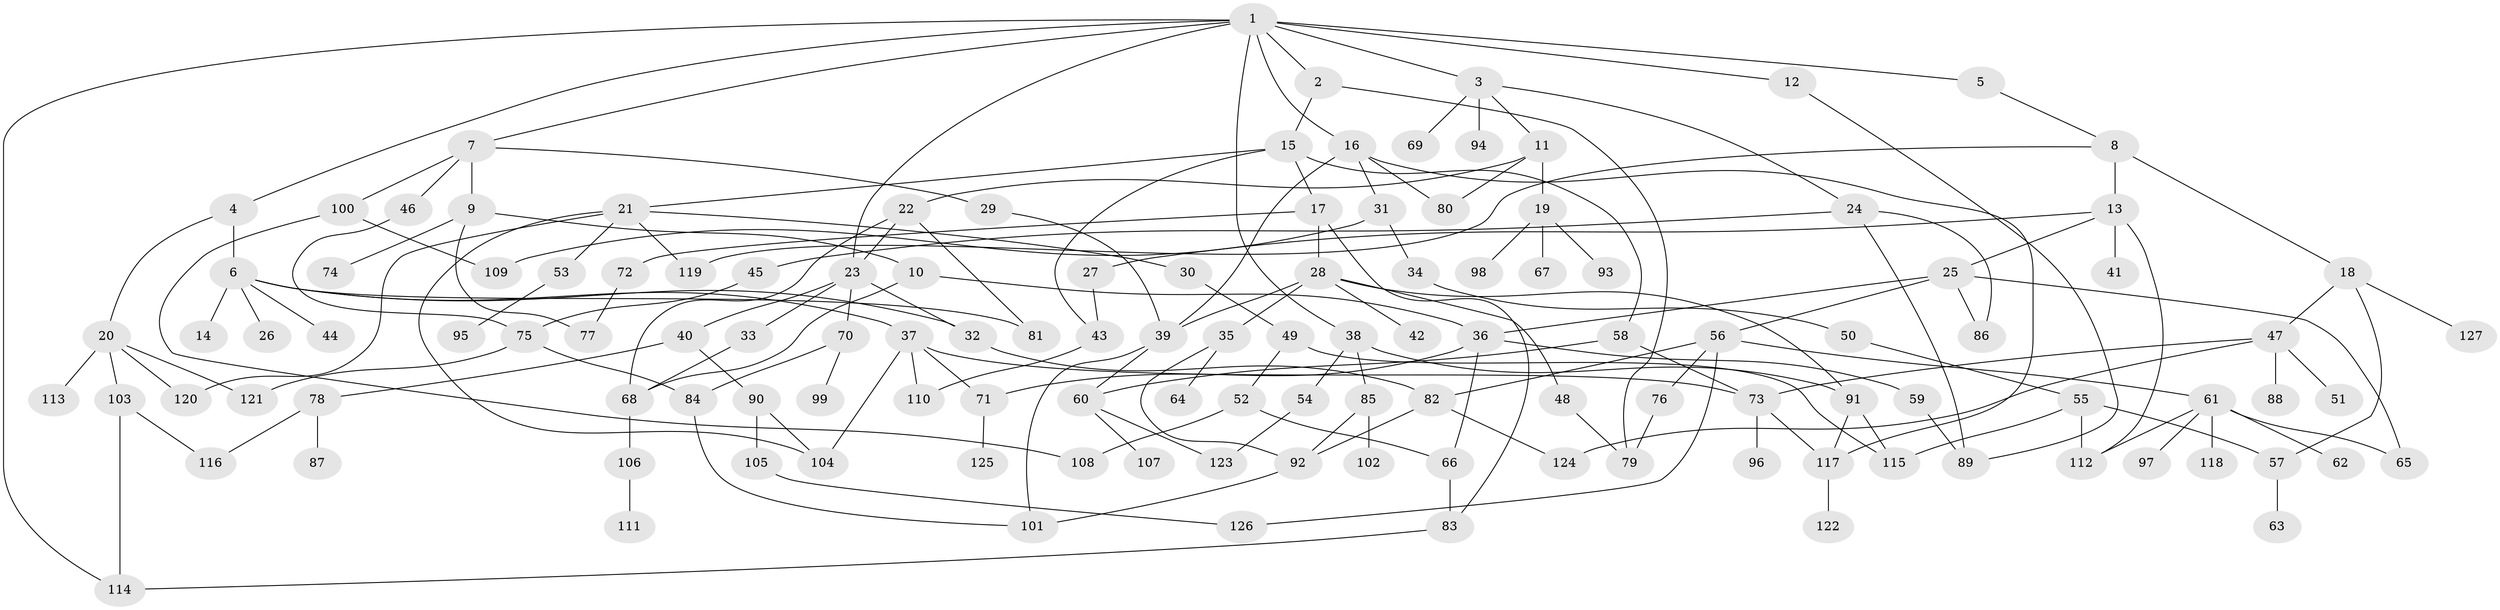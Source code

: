 // Generated by graph-tools (version 1.1) at 2025/41/03/09/25 04:41:29]
// undirected, 127 vertices, 178 edges
graph export_dot {
graph [start="1"]
  node [color=gray90,style=filled];
  1;
  2;
  3;
  4;
  5;
  6;
  7;
  8;
  9;
  10;
  11;
  12;
  13;
  14;
  15;
  16;
  17;
  18;
  19;
  20;
  21;
  22;
  23;
  24;
  25;
  26;
  27;
  28;
  29;
  30;
  31;
  32;
  33;
  34;
  35;
  36;
  37;
  38;
  39;
  40;
  41;
  42;
  43;
  44;
  45;
  46;
  47;
  48;
  49;
  50;
  51;
  52;
  53;
  54;
  55;
  56;
  57;
  58;
  59;
  60;
  61;
  62;
  63;
  64;
  65;
  66;
  67;
  68;
  69;
  70;
  71;
  72;
  73;
  74;
  75;
  76;
  77;
  78;
  79;
  80;
  81;
  82;
  83;
  84;
  85;
  86;
  87;
  88;
  89;
  90;
  91;
  92;
  93;
  94;
  95;
  96;
  97;
  98;
  99;
  100;
  101;
  102;
  103;
  104;
  105;
  106;
  107;
  108;
  109;
  110;
  111;
  112;
  113;
  114;
  115;
  116;
  117;
  118;
  119;
  120;
  121;
  122;
  123;
  124;
  125;
  126;
  127;
  1 -- 2;
  1 -- 3;
  1 -- 4;
  1 -- 5;
  1 -- 7;
  1 -- 12;
  1 -- 16;
  1 -- 38;
  1 -- 23;
  1 -- 114;
  2 -- 15;
  2 -- 79;
  3 -- 11;
  3 -- 24;
  3 -- 69;
  3 -- 94;
  4 -- 6;
  4 -- 20;
  5 -- 8;
  6 -- 14;
  6 -- 26;
  6 -- 32;
  6 -- 37;
  6 -- 44;
  6 -- 81;
  7 -- 9;
  7 -- 29;
  7 -- 46;
  7 -- 100;
  8 -- 13;
  8 -- 18;
  8 -- 119;
  9 -- 10;
  9 -- 74;
  9 -- 77;
  10 -- 68;
  10 -- 36;
  11 -- 19;
  11 -- 22;
  11 -- 80;
  12 -- 89;
  13 -- 25;
  13 -- 27;
  13 -- 41;
  13 -- 112;
  15 -- 17;
  15 -- 21;
  15 -- 58;
  15 -- 43;
  16 -- 31;
  16 -- 80;
  16 -- 117;
  16 -- 39;
  17 -- 28;
  17 -- 72;
  17 -- 83;
  18 -- 47;
  18 -- 127;
  18 -- 57;
  19 -- 67;
  19 -- 93;
  19 -- 98;
  20 -- 103;
  20 -- 113;
  20 -- 120;
  20 -- 121;
  21 -- 30;
  21 -- 53;
  21 -- 119;
  21 -- 120;
  21 -- 104;
  22 -- 23;
  22 -- 68;
  22 -- 81;
  23 -- 33;
  23 -- 40;
  23 -- 70;
  23 -- 32;
  24 -- 45;
  24 -- 86;
  24 -- 89;
  25 -- 36;
  25 -- 56;
  25 -- 65;
  25 -- 86;
  27 -- 43;
  28 -- 35;
  28 -- 39;
  28 -- 42;
  28 -- 48;
  28 -- 91;
  29 -- 39;
  30 -- 49;
  31 -- 34;
  31 -- 109;
  32 -- 82;
  33 -- 68;
  34 -- 50;
  35 -- 64;
  35 -- 92;
  36 -- 59;
  36 -- 71;
  36 -- 66;
  37 -- 73;
  37 -- 104;
  37 -- 71;
  37 -- 110;
  38 -- 54;
  38 -- 85;
  38 -- 91;
  39 -- 101;
  39 -- 60;
  40 -- 78;
  40 -- 90;
  43 -- 110;
  45 -- 75;
  46 -- 75;
  47 -- 51;
  47 -- 88;
  47 -- 124;
  47 -- 73;
  48 -- 79;
  49 -- 52;
  49 -- 115;
  50 -- 55;
  52 -- 66;
  52 -- 108;
  53 -- 95;
  54 -- 123;
  55 -- 57;
  55 -- 112;
  55 -- 115;
  56 -- 61;
  56 -- 76;
  56 -- 82;
  56 -- 126;
  57 -- 63;
  58 -- 60;
  58 -- 73;
  59 -- 89;
  60 -- 107;
  60 -- 123;
  61 -- 62;
  61 -- 65;
  61 -- 97;
  61 -- 118;
  61 -- 112;
  66 -- 83;
  68 -- 106;
  70 -- 84;
  70 -- 99;
  71 -- 125;
  72 -- 77;
  73 -- 96;
  73 -- 117;
  75 -- 84;
  75 -- 121;
  76 -- 79;
  78 -- 87;
  78 -- 116;
  82 -- 124;
  82 -- 92;
  83 -- 114;
  84 -- 101;
  85 -- 102;
  85 -- 92;
  90 -- 105;
  90 -- 104;
  91 -- 115;
  91 -- 117;
  92 -- 101;
  100 -- 108;
  100 -- 109;
  103 -- 116;
  103 -- 114;
  105 -- 126;
  106 -- 111;
  117 -- 122;
}
